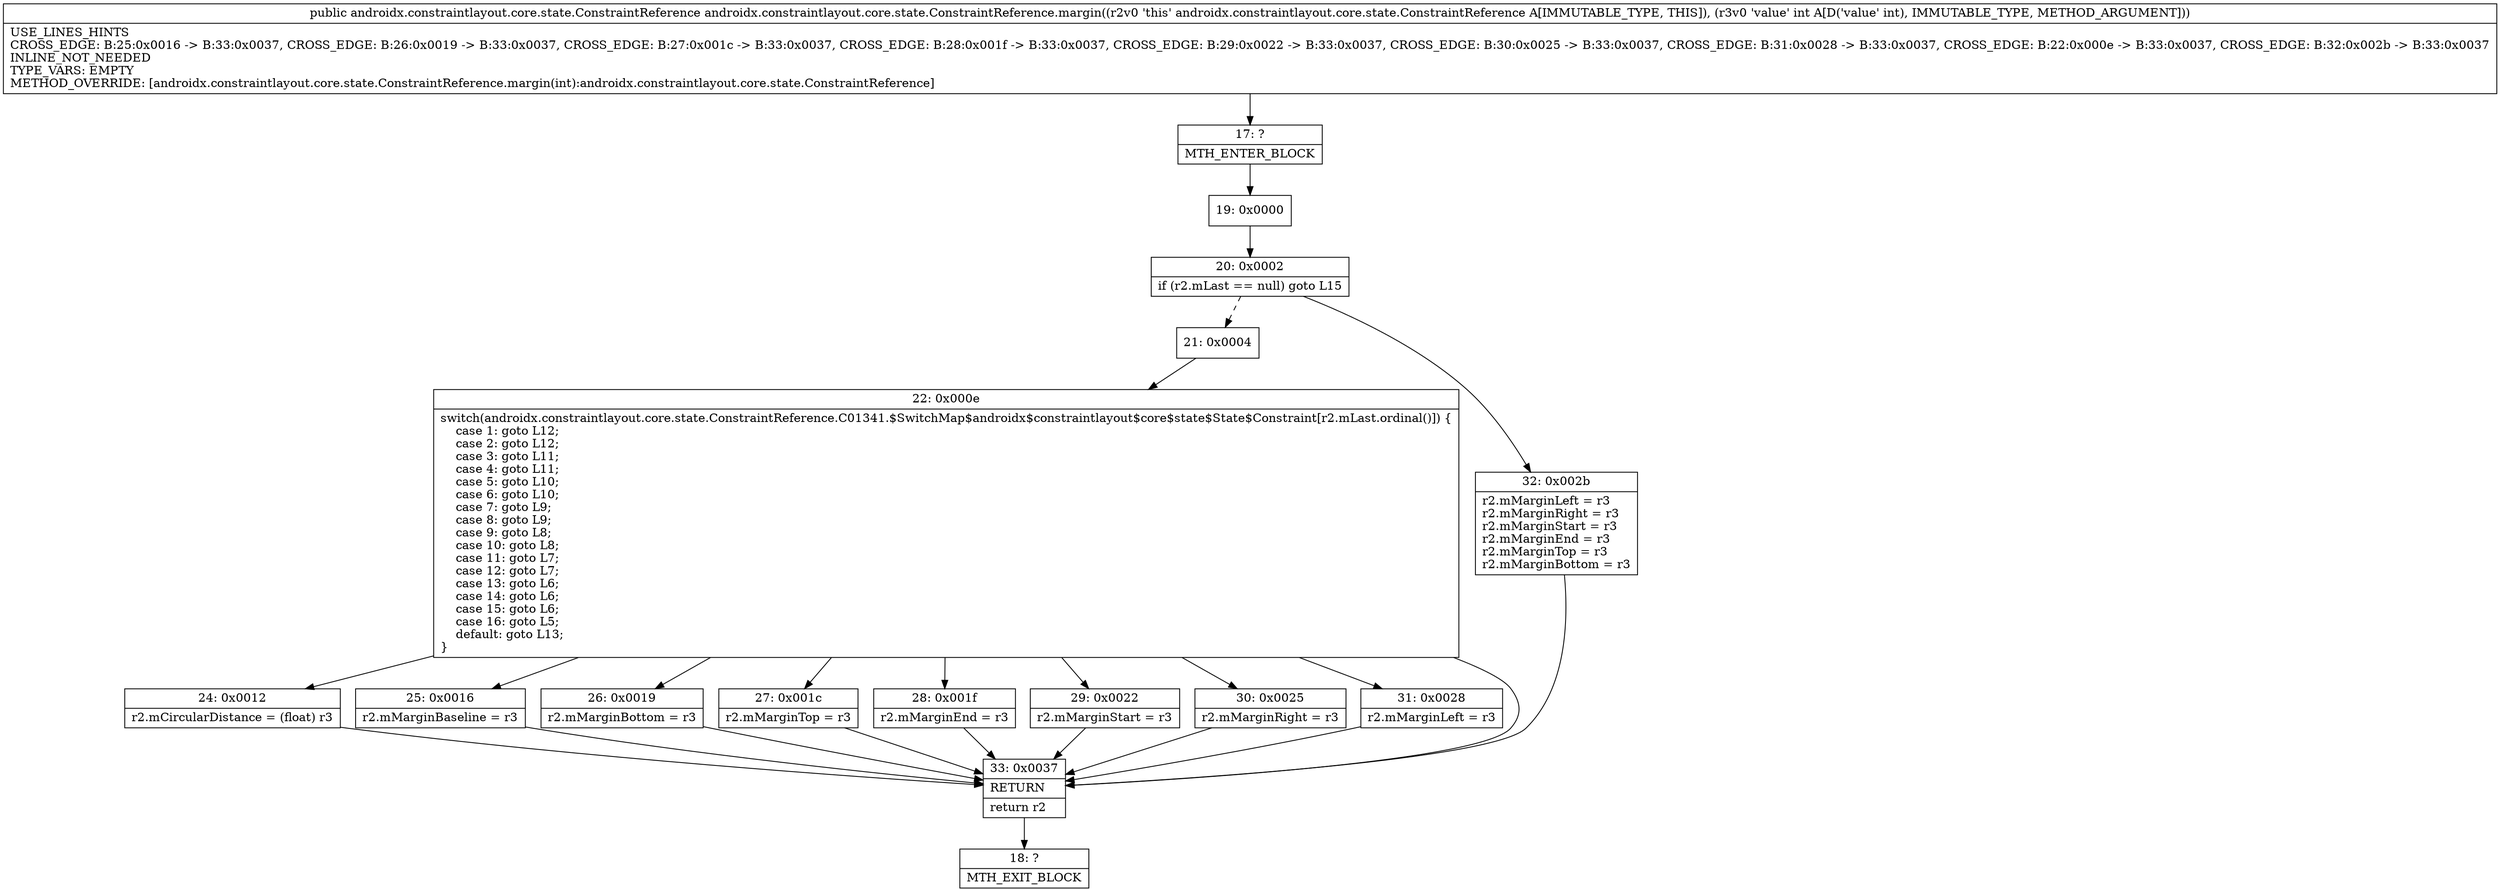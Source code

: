 digraph "CFG forandroidx.constraintlayout.core.state.ConstraintReference.margin(I)Landroidx\/constraintlayout\/core\/state\/ConstraintReference;" {
Node_17 [shape=record,label="{17\:\ ?|MTH_ENTER_BLOCK\l}"];
Node_19 [shape=record,label="{19\:\ 0x0000}"];
Node_20 [shape=record,label="{20\:\ 0x0002|if (r2.mLast == null) goto L15\l}"];
Node_21 [shape=record,label="{21\:\ 0x0004}"];
Node_22 [shape=record,label="{22\:\ 0x000e|switch(androidx.constraintlayout.core.state.ConstraintReference.C01341.$SwitchMap$androidx$constraintlayout$core$state$State$Constraint[r2.mLast.ordinal()]) \{\l    case 1: goto L12;\l    case 2: goto L12;\l    case 3: goto L11;\l    case 4: goto L11;\l    case 5: goto L10;\l    case 6: goto L10;\l    case 7: goto L9;\l    case 8: goto L9;\l    case 9: goto L8;\l    case 10: goto L8;\l    case 11: goto L7;\l    case 12: goto L7;\l    case 13: goto L6;\l    case 14: goto L6;\l    case 15: goto L6;\l    case 16: goto L5;\l    default: goto L13;\l\}\l}"];
Node_24 [shape=record,label="{24\:\ 0x0012|r2.mCircularDistance = (float) r3\l}"];
Node_25 [shape=record,label="{25\:\ 0x0016|r2.mMarginBaseline = r3\l}"];
Node_26 [shape=record,label="{26\:\ 0x0019|r2.mMarginBottom = r3\l}"];
Node_27 [shape=record,label="{27\:\ 0x001c|r2.mMarginTop = r3\l}"];
Node_28 [shape=record,label="{28\:\ 0x001f|r2.mMarginEnd = r3\l}"];
Node_29 [shape=record,label="{29\:\ 0x0022|r2.mMarginStart = r3\l}"];
Node_30 [shape=record,label="{30\:\ 0x0025|r2.mMarginRight = r3\l}"];
Node_31 [shape=record,label="{31\:\ 0x0028|r2.mMarginLeft = r3\l}"];
Node_33 [shape=record,label="{33\:\ 0x0037|RETURN\l|return r2\l}"];
Node_18 [shape=record,label="{18\:\ ?|MTH_EXIT_BLOCK\l}"];
Node_32 [shape=record,label="{32\:\ 0x002b|r2.mMarginLeft = r3\lr2.mMarginRight = r3\lr2.mMarginStart = r3\lr2.mMarginEnd = r3\lr2.mMarginTop = r3\lr2.mMarginBottom = r3\l}"];
MethodNode[shape=record,label="{public androidx.constraintlayout.core.state.ConstraintReference androidx.constraintlayout.core.state.ConstraintReference.margin((r2v0 'this' androidx.constraintlayout.core.state.ConstraintReference A[IMMUTABLE_TYPE, THIS]), (r3v0 'value' int A[D('value' int), IMMUTABLE_TYPE, METHOD_ARGUMENT]))  | USE_LINES_HINTS\lCROSS_EDGE: B:25:0x0016 \-\> B:33:0x0037, CROSS_EDGE: B:26:0x0019 \-\> B:33:0x0037, CROSS_EDGE: B:27:0x001c \-\> B:33:0x0037, CROSS_EDGE: B:28:0x001f \-\> B:33:0x0037, CROSS_EDGE: B:29:0x0022 \-\> B:33:0x0037, CROSS_EDGE: B:30:0x0025 \-\> B:33:0x0037, CROSS_EDGE: B:31:0x0028 \-\> B:33:0x0037, CROSS_EDGE: B:22:0x000e \-\> B:33:0x0037, CROSS_EDGE: B:32:0x002b \-\> B:33:0x0037\lINLINE_NOT_NEEDED\lTYPE_VARS: EMPTY\lMETHOD_OVERRIDE: [androidx.constraintlayout.core.state.ConstraintReference.margin(int):androidx.constraintlayout.core.state.ConstraintReference]\l}"];
MethodNode -> Node_17;Node_17 -> Node_19;
Node_19 -> Node_20;
Node_20 -> Node_21[style=dashed];
Node_20 -> Node_32;
Node_21 -> Node_22;
Node_22 -> Node_24;
Node_22 -> Node_25;
Node_22 -> Node_26;
Node_22 -> Node_27;
Node_22 -> Node_28;
Node_22 -> Node_29;
Node_22 -> Node_30;
Node_22 -> Node_31;
Node_22 -> Node_33;
Node_24 -> Node_33;
Node_25 -> Node_33;
Node_26 -> Node_33;
Node_27 -> Node_33;
Node_28 -> Node_33;
Node_29 -> Node_33;
Node_30 -> Node_33;
Node_31 -> Node_33;
Node_33 -> Node_18;
Node_32 -> Node_33;
}

